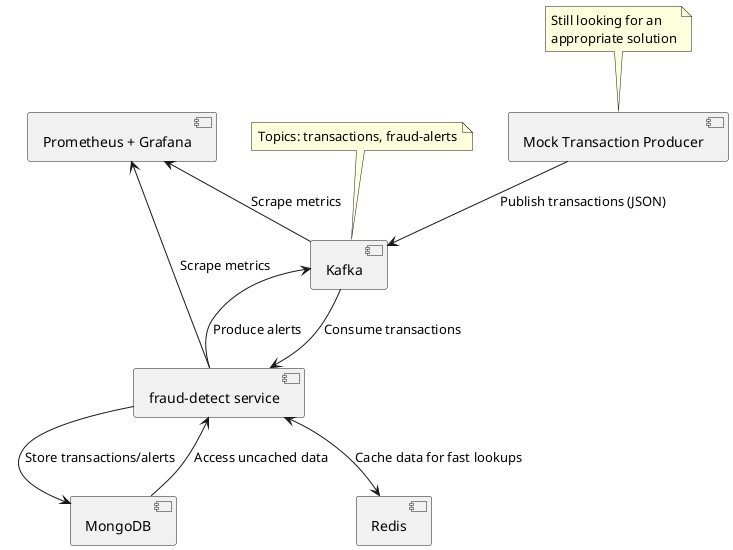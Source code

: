 @startuml proposal

[Mock Transaction Producer] as Producer
[Kafka] as Kafka
[fraud-detect service] as FraudService
[MongoDB] as Mongo
[Redis] as Redis
[Prometheus + Grafana] as Monitoring

Producer --> Kafka : Publish transactions (JSON)
Kafka --> FraudService : Consume transactions
FraudService --> Kafka : Produce alerts
FraudService --> Mongo : Store transactions/alerts
FraudService <--> Redis : Cache data for fast lookups
Mongo --> FraudService : Access uncached data 
Monitoring <-- FraudService : Scrape metrics
Monitoring <-- Kafka : Scrape metrics

note top of Producer
Still looking for an
appropriate solution
end note

note top of Kafka
Topics: transactions, fraud-alerts
end note

@enduml
